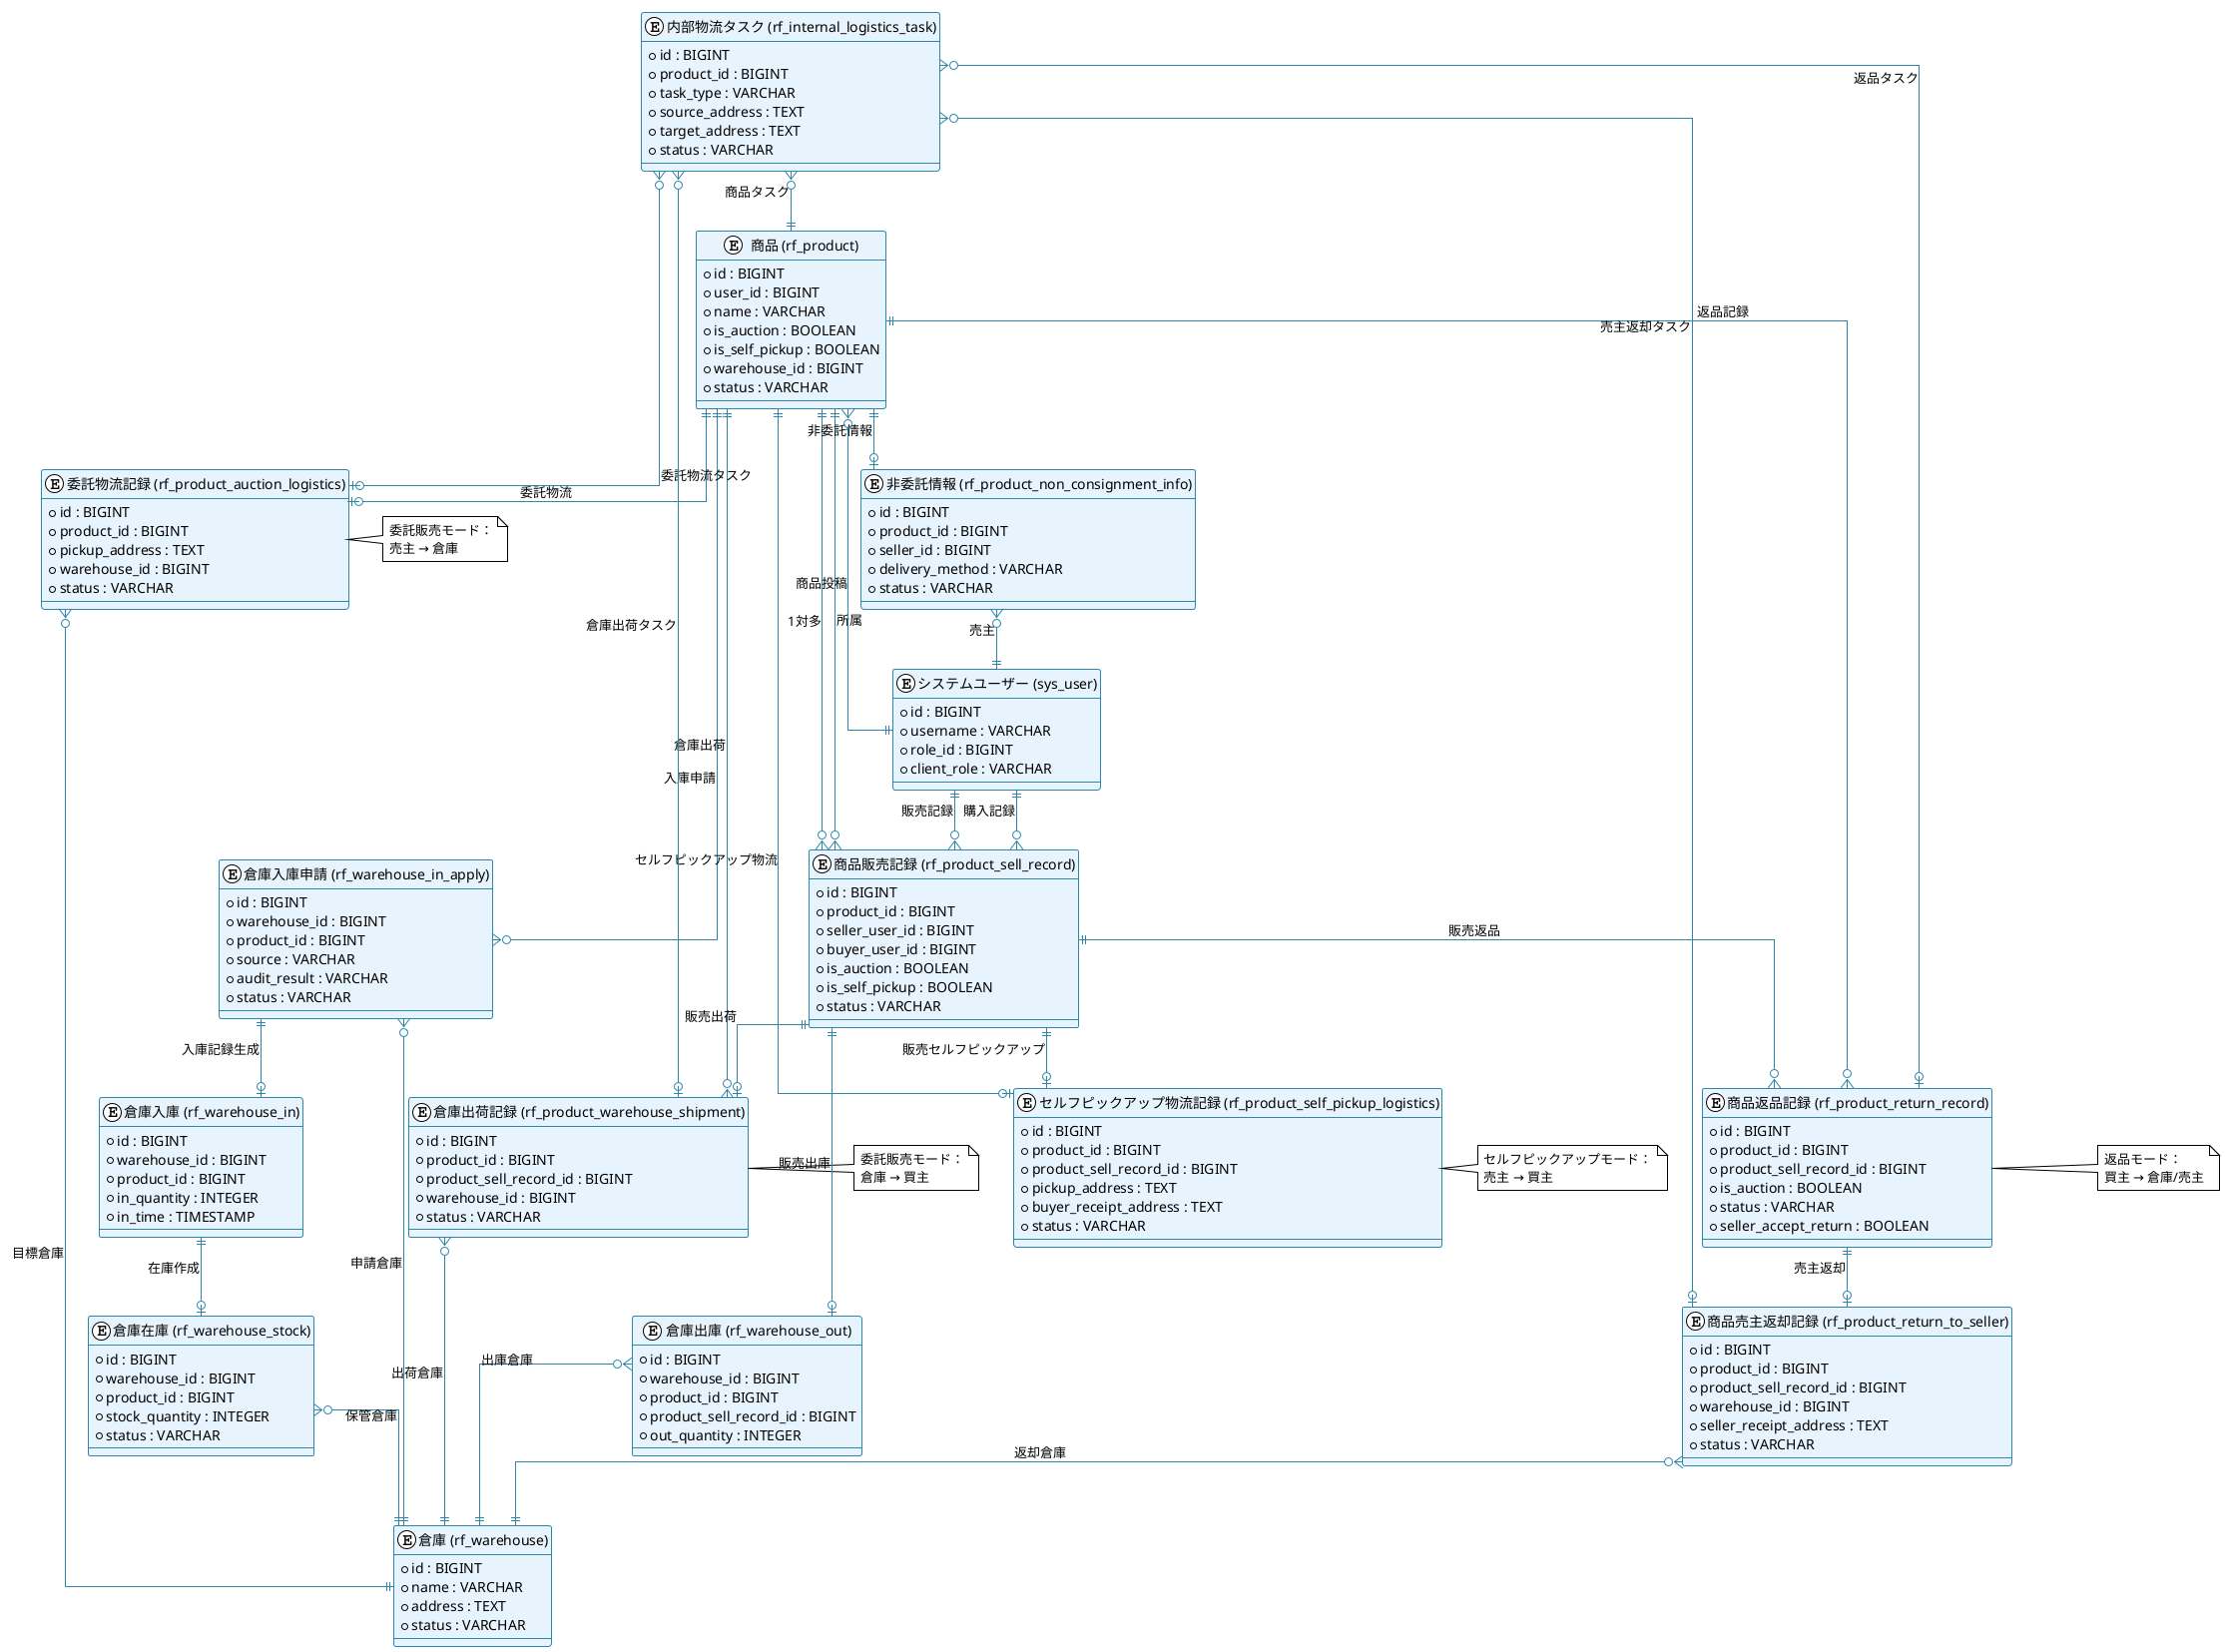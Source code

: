 @startuml 商品流通エンティティ関係図

!theme plain
skinparam linetype ortho
skinparam backgroundColor #FFFFFF
skinparam class {
    BackgroundColor #E8F4FD
    BorderColor #2E86AB
    ArrowColor #2E86AB
}

' コアエンティティ
entity "商品 (rf_product)" as Product {
    + id : BIGINT
    + user_id : BIGINT
    + name : VARCHAR
    + is_auction : BOOLEAN
    + is_self_pickup : BOOLEAN
    + warehouse_id : BIGINT
    + status : VARCHAR
}

entity "商品販売記録 (rf_product_sell_record)" as SellRecord {
    + id : BIGINT
    + product_id : BIGINT
    + seller_user_id : BIGINT
    + buyer_user_id : BIGINT
    + is_auction : BOOLEAN
    + is_self_pickup : BOOLEAN
    + status : VARCHAR
}

' 委託販売モード関連エンティティ
entity "委託物流記録 (rf_product_auction_logistics)" as AuctionLogistics {
    + id : BIGINT
    + product_id : BIGINT
    + pickup_address : TEXT
    + warehouse_id : BIGINT
    + status : VARCHAR
}

entity "倉庫入庫申請 (rf_warehouse_in_apply)" as WarehouseInApply {
    + id : BIGINT
    + warehouse_id : BIGINT
    + product_id : BIGINT
    + source : VARCHAR
    + audit_result : VARCHAR
    + status : VARCHAR
}

entity "倉庫入庫 (rf_warehouse_in)" as WarehouseIn {
    + id : BIGINT
    + warehouse_id : BIGINT
    + product_id : BIGINT
    + in_quantity : INTEGER
    + in_time : TIMESTAMP
}

entity "倉庫在庫 (rf_warehouse_stock)" as WarehouseStock {
    + id : BIGINT
    + warehouse_id : BIGINT
    + product_id : BIGINT
    + stock_quantity : INTEGER
    + status : VARCHAR
}

entity "倉庫出荷記録 (rf_product_warehouse_shipment)" as WarehouseShipment {
    + id : BIGINT
    + product_id : BIGINT
    + product_sell_record_id : BIGINT
    + warehouse_id : BIGINT
    + status : VARCHAR
}

entity "倉庫出庫 (rf_warehouse_out)" as WarehouseOut {
    + id : BIGINT
    + warehouse_id : BIGINT
    + product_id : BIGINT
    + product_sell_record_id : BIGINT
    + out_quantity : INTEGER
}

' セルフピックアップモード関連エンティティ
entity "セルフピックアップ物流記録 (rf_product_self_pickup_logistics)" as SelfPickupLogistics {
    + id : BIGINT
    + product_id : BIGINT
    + product_sell_record_id : BIGINT
    + pickup_address : TEXT
    + buyer_receipt_address : TEXT
    + status : VARCHAR
}

entity "非委託情報 (rf_product_non_consignment_info)" as NonConsignmentInfo {
    + id : BIGINT
    + product_id : BIGINT
    + seller_id : BIGINT
    + delivery_method : VARCHAR
    + status : VARCHAR
}

' 返品関連エンティティ
entity "商品返品記録 (rf_product_return_record)" as ReturnRecord {
    + id : BIGINT
    + product_id : BIGINT
    + product_sell_record_id : BIGINT
    + is_auction : BOOLEAN
    + status : VARCHAR
    + seller_accept_return : BOOLEAN
}

entity "商品売主返却記録 (rf_product_return_to_seller)" as ReturnToSeller {
    + id : BIGINT
    + product_id : BIGINT
    + product_sell_record_id : BIGINT
    + warehouse_id : BIGINT
    + seller_receipt_address : TEXT
    + status : VARCHAR
}

' 物流タスクエンティティ
entity "内部物流タスク (rf_internal_logistics_task)" as LogisticsTask {
    + id : BIGINT
    + product_id : BIGINT
    + task_type : VARCHAR
    + source_address : TEXT
    + target_address : TEXT
    + status : VARCHAR
}

' 倉庫エンティティ
entity "倉庫 (rf_warehouse)" as Warehouse {
    + id : BIGINT
    + name : VARCHAR
    + address : TEXT
    + status : VARCHAR
}

' ユーザーエンティティ
entity "システムユーザー (sys_user)" as User {
    + id : BIGINT
    + username : VARCHAR
    + role_id : BIGINT
    + client_role : VARCHAR
}

' 関係定義

' 商品と販売記録の関係
Product ||--o{ SellRecord : "1対多"
SellRecord }o--|| Product : "所属"

' 委託販売モード関係
Product ||--o| AuctionLogistics : "委託物流"
AuctionLogistics }o--|| Warehouse : "目標倉庫"

Product ||--o{ WarehouseInApply : "入庫申請"
WarehouseInApply }o--|| Warehouse : "申請倉庫"
WarehouseInApply ||--o| WarehouseIn : "入庫記録生成"

WarehouseIn ||--o| WarehouseStock : "在庫作成"
WarehouseStock }o--|| Warehouse : "保管倉庫"

Product ||--o{ WarehouseShipment : "倉庫出荷"
WarehouseShipment }o--|| Warehouse : "出荷倉庫"
SellRecord ||--o| WarehouseShipment : "販売出荷"

WarehouseOut }o--|| Warehouse : "出庫倉庫"
SellRecord ||--o| WarehouseOut : "販売出庫"

' セルフピックアップモード関係
Product ||--o| SelfPickupLogistics : "セルフピックアップ物流"
SellRecord ||--o| SelfPickupLogistics : "販売セルフピックアップ"

Product ||--o| NonConsignmentInfo : "非委託情報"
NonConsignmentInfo }o--|| User : "売主"

' 返品関係
Product ||--o{ ReturnRecord : "返品記録"
SellRecord ||--o{ ReturnRecord : "販売返品"

ReturnRecord ||--o| ReturnToSeller : "売主返却"
ReturnToSeller }o--|| Warehouse : "返却倉庫"

' 物流タスク関係
LogisticsTask }o--|| Product : "商品タスク"
LogisticsTask }o--o| AuctionLogistics : "委託物流タスク"
LogisticsTask }o--o| WarehouseShipment : "倉庫出荷タスク"
LogisticsTask }o--o| ReturnRecord : "返品タスク"
LogisticsTask }o--o| ReturnToSeller : "売主返却タスク"

' ユーザー関係
User ||--o{ Product : "商品投稿"
User ||--o{ SellRecord : "販売記録"
User ||--o{ SellRecord : "購入記録"

' 流通方向の説明コメントを追加
note right of AuctionLogistics
  委託販売モード：
  売主 → 倉庫
end note

note right of WarehouseShipment
  委託販売モード：
  倉庫 → 買主
end note

note right of SelfPickupLogistics
  セルフピックアップモード：
  売主 → 買主
end note

note right of ReturnRecord
  返品モード：
  買主 → 倉庫/売主
end note

@enduml
